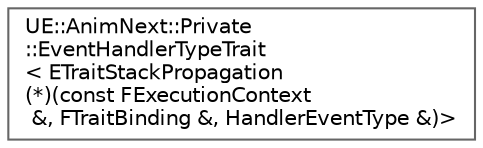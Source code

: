digraph "Graphical Class Hierarchy"
{
 // INTERACTIVE_SVG=YES
 // LATEX_PDF_SIZE
  bgcolor="transparent";
  edge [fontname=Helvetica,fontsize=10,labelfontname=Helvetica,labelfontsize=10];
  node [fontname=Helvetica,fontsize=10,shape=box,height=0.2,width=0.4];
  rankdir="LR";
  Node0 [id="Node000000",label="UE::AnimNext::Private\l::EventHandlerTypeTrait\l\< ETraitStackPropagation\l(*)(const FExecutionContext\l &, FTraitBinding &, HandlerEventType &)\>",height=0.2,width=0.4,color="grey40", fillcolor="white", style="filled",URL="$d4/d42/structUE_1_1AnimNext_1_1Private_1_1EventHandlerTypeTrait_3_01ETraitStackPropagation_07_5_08_07coe9b58cfc706378936f4ad37815d34789.html",tooltip=" "];
}
